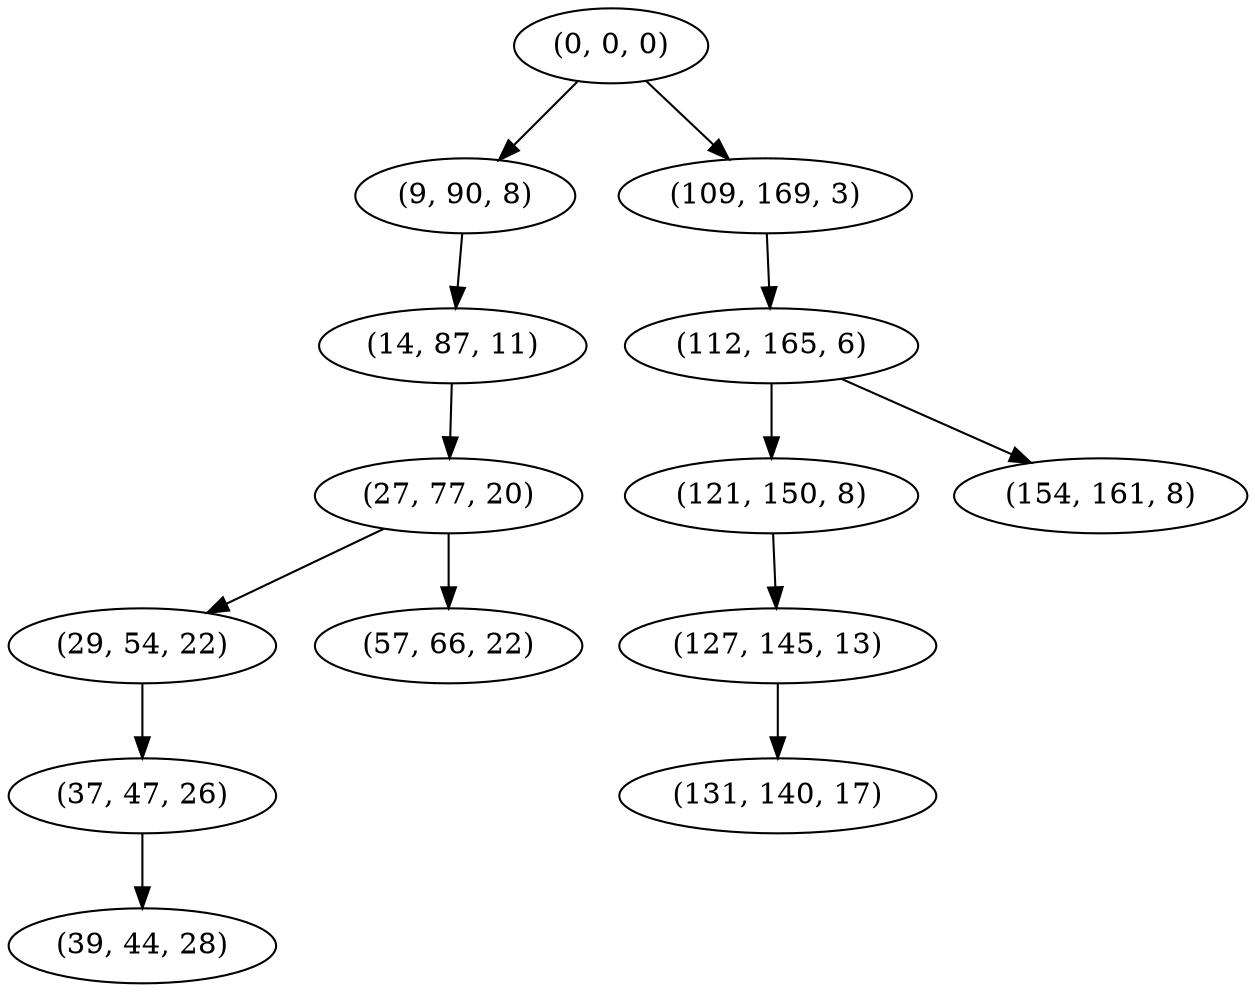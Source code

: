 digraph tree {
    "(0, 0, 0)";
    "(9, 90, 8)";
    "(14, 87, 11)";
    "(27, 77, 20)";
    "(29, 54, 22)";
    "(37, 47, 26)";
    "(39, 44, 28)";
    "(57, 66, 22)";
    "(109, 169, 3)";
    "(112, 165, 6)";
    "(121, 150, 8)";
    "(127, 145, 13)";
    "(131, 140, 17)";
    "(154, 161, 8)";
    "(0, 0, 0)" -> "(9, 90, 8)";
    "(0, 0, 0)" -> "(109, 169, 3)";
    "(9, 90, 8)" -> "(14, 87, 11)";
    "(14, 87, 11)" -> "(27, 77, 20)";
    "(27, 77, 20)" -> "(29, 54, 22)";
    "(27, 77, 20)" -> "(57, 66, 22)";
    "(29, 54, 22)" -> "(37, 47, 26)";
    "(37, 47, 26)" -> "(39, 44, 28)";
    "(109, 169, 3)" -> "(112, 165, 6)";
    "(112, 165, 6)" -> "(121, 150, 8)";
    "(112, 165, 6)" -> "(154, 161, 8)";
    "(121, 150, 8)" -> "(127, 145, 13)";
    "(127, 145, 13)" -> "(131, 140, 17)";
}
